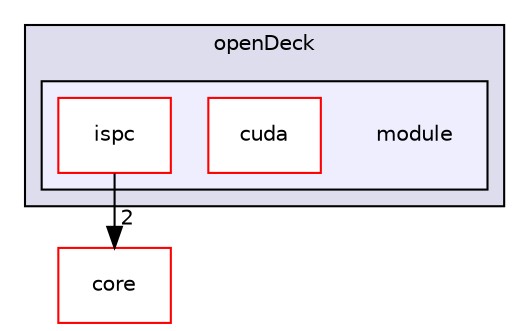 digraph "platform/plugins/openDeck/module" {
  compound=true
  node [ fontsize="10", fontname="Helvetica"];
  edge [ labelfontsize="10", labelfontname="Helvetica"];
  subgraph clusterdir_4b39a8051326a2cb5846d5449a38081f {
    graph [ bgcolor="#ddddee", pencolor="black", label="openDeck" fontname="Helvetica", fontsize="10", URL="dir_4b39a8051326a2cb5846d5449a38081f.html"]
  subgraph clusterdir_8394413a065213dd7aef3f4bb7d01849 {
    graph [ bgcolor="#eeeeff", pencolor="black", label="" URL="dir_8394413a065213dd7aef3f4bb7d01849.html"];
    dir_8394413a065213dd7aef3f4bb7d01849 [shape=plaintext label="module"];
  dir_1bf22ab8370e9f0ae713e064e5f03373 [shape=box label="cuda" fillcolor="white" style="filled" color="red" URL="dir_1bf22ab8370e9f0ae713e064e5f03373.html"];
  dir_f8c01585ab44a2461ce9de3af4b56528 [shape=box label="ispc" fillcolor="white" style="filled" color="red" URL="dir_f8c01585ab44a2461ce9de3af4b56528.html"];
  }
  }
  dir_3066efc1f4040d52e90bf8a29ab3f16b [shape=box label="core" fillcolor="white" style="filled" color="red" URL="dir_3066efc1f4040d52e90bf8a29ab3f16b.html"];
  dir_f8c01585ab44a2461ce9de3af4b56528->dir_3066efc1f4040d52e90bf8a29ab3f16b [headlabel="2", labeldistance=1.5 headhref="dir_000119_000067.html"];
}
